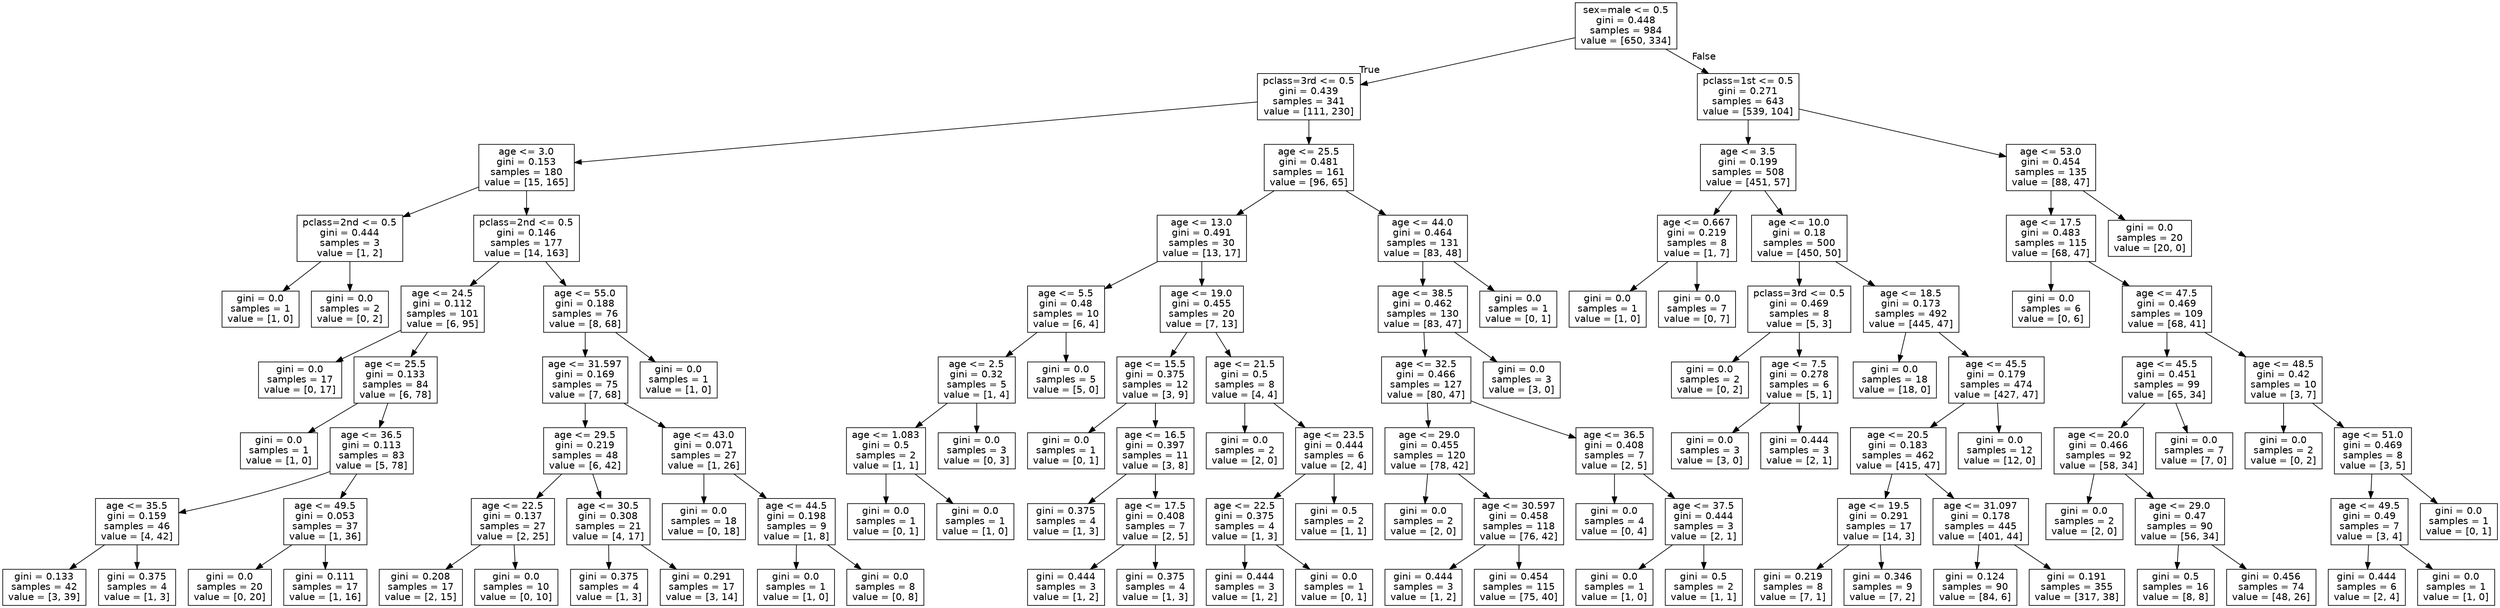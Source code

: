 digraph Tree {
node [shape=box, fontname="helvetica"] ;
edge [fontname="helvetica"] ;
0 [label="sex=male <= 0.5\ngini = 0.448\nsamples = 984\nvalue = [650, 334]"] ;
1 [label="pclass=3rd <= 0.5\ngini = 0.439\nsamples = 341\nvalue = [111, 230]"] ;
0 -> 1 [labeldistance=2.5, labelangle=45, headlabel="True"] ;
2 [label="age <= 3.0\ngini = 0.153\nsamples = 180\nvalue = [15, 165]"] ;
1 -> 2 ;
3 [label="pclass=2nd <= 0.5\ngini = 0.444\nsamples = 3\nvalue = [1, 2]"] ;
2 -> 3 ;
4 [label="gini = 0.0\nsamples = 1\nvalue = [1, 0]"] ;
3 -> 4 ;
5 [label="gini = 0.0\nsamples = 2\nvalue = [0, 2]"] ;
3 -> 5 ;
6 [label="pclass=2nd <= 0.5\ngini = 0.146\nsamples = 177\nvalue = [14, 163]"] ;
2 -> 6 ;
7 [label="age <= 24.5\ngini = 0.112\nsamples = 101\nvalue = [6, 95]"] ;
6 -> 7 ;
8 [label="gini = 0.0\nsamples = 17\nvalue = [0, 17]"] ;
7 -> 8 ;
9 [label="age <= 25.5\ngini = 0.133\nsamples = 84\nvalue = [6, 78]"] ;
7 -> 9 ;
10 [label="gini = 0.0\nsamples = 1\nvalue = [1, 0]"] ;
9 -> 10 ;
11 [label="age <= 36.5\ngini = 0.113\nsamples = 83\nvalue = [5, 78]"] ;
9 -> 11 ;
12 [label="age <= 35.5\ngini = 0.159\nsamples = 46\nvalue = [4, 42]"] ;
11 -> 12 ;
13 [label="gini = 0.133\nsamples = 42\nvalue = [3, 39]"] ;
12 -> 13 ;
14 [label="gini = 0.375\nsamples = 4\nvalue = [1, 3]"] ;
12 -> 14 ;
15 [label="age <= 49.5\ngini = 0.053\nsamples = 37\nvalue = [1, 36]"] ;
11 -> 15 ;
16 [label="gini = 0.0\nsamples = 20\nvalue = [0, 20]"] ;
15 -> 16 ;
17 [label="gini = 0.111\nsamples = 17\nvalue = [1, 16]"] ;
15 -> 17 ;
18 [label="age <= 55.0\ngini = 0.188\nsamples = 76\nvalue = [8, 68]"] ;
6 -> 18 ;
19 [label="age <= 31.597\ngini = 0.169\nsamples = 75\nvalue = [7, 68]"] ;
18 -> 19 ;
20 [label="age <= 29.5\ngini = 0.219\nsamples = 48\nvalue = [6, 42]"] ;
19 -> 20 ;
21 [label="age <= 22.5\ngini = 0.137\nsamples = 27\nvalue = [2, 25]"] ;
20 -> 21 ;
22 [label="gini = 0.208\nsamples = 17\nvalue = [2, 15]"] ;
21 -> 22 ;
23 [label="gini = 0.0\nsamples = 10\nvalue = [0, 10]"] ;
21 -> 23 ;
24 [label="age <= 30.5\ngini = 0.308\nsamples = 21\nvalue = [4, 17]"] ;
20 -> 24 ;
25 [label="gini = 0.375\nsamples = 4\nvalue = [1, 3]"] ;
24 -> 25 ;
26 [label="gini = 0.291\nsamples = 17\nvalue = [3, 14]"] ;
24 -> 26 ;
27 [label="age <= 43.0\ngini = 0.071\nsamples = 27\nvalue = [1, 26]"] ;
19 -> 27 ;
28 [label="gini = 0.0\nsamples = 18\nvalue = [0, 18]"] ;
27 -> 28 ;
29 [label="age <= 44.5\ngini = 0.198\nsamples = 9\nvalue = [1, 8]"] ;
27 -> 29 ;
30 [label="gini = 0.0\nsamples = 1\nvalue = [1, 0]"] ;
29 -> 30 ;
31 [label="gini = 0.0\nsamples = 8\nvalue = [0, 8]"] ;
29 -> 31 ;
32 [label="gini = 0.0\nsamples = 1\nvalue = [1, 0]"] ;
18 -> 32 ;
33 [label="age <= 25.5\ngini = 0.481\nsamples = 161\nvalue = [96, 65]"] ;
1 -> 33 ;
34 [label="age <= 13.0\ngini = 0.491\nsamples = 30\nvalue = [13, 17]"] ;
33 -> 34 ;
35 [label="age <= 5.5\ngini = 0.48\nsamples = 10\nvalue = [6, 4]"] ;
34 -> 35 ;
36 [label="age <= 2.5\ngini = 0.32\nsamples = 5\nvalue = [1, 4]"] ;
35 -> 36 ;
37 [label="age <= 1.083\ngini = 0.5\nsamples = 2\nvalue = [1, 1]"] ;
36 -> 37 ;
38 [label="gini = 0.0\nsamples = 1\nvalue = [0, 1]"] ;
37 -> 38 ;
39 [label="gini = 0.0\nsamples = 1\nvalue = [1, 0]"] ;
37 -> 39 ;
40 [label="gini = 0.0\nsamples = 3\nvalue = [0, 3]"] ;
36 -> 40 ;
41 [label="gini = 0.0\nsamples = 5\nvalue = [5, 0]"] ;
35 -> 41 ;
42 [label="age <= 19.0\ngini = 0.455\nsamples = 20\nvalue = [7, 13]"] ;
34 -> 42 ;
43 [label="age <= 15.5\ngini = 0.375\nsamples = 12\nvalue = [3, 9]"] ;
42 -> 43 ;
44 [label="gini = 0.0\nsamples = 1\nvalue = [0, 1]"] ;
43 -> 44 ;
45 [label="age <= 16.5\ngini = 0.397\nsamples = 11\nvalue = [3, 8]"] ;
43 -> 45 ;
46 [label="gini = 0.375\nsamples = 4\nvalue = [1, 3]"] ;
45 -> 46 ;
47 [label="age <= 17.5\ngini = 0.408\nsamples = 7\nvalue = [2, 5]"] ;
45 -> 47 ;
48 [label="gini = 0.444\nsamples = 3\nvalue = [1, 2]"] ;
47 -> 48 ;
49 [label="gini = 0.375\nsamples = 4\nvalue = [1, 3]"] ;
47 -> 49 ;
50 [label="age <= 21.5\ngini = 0.5\nsamples = 8\nvalue = [4, 4]"] ;
42 -> 50 ;
51 [label="gini = 0.0\nsamples = 2\nvalue = [2, 0]"] ;
50 -> 51 ;
52 [label="age <= 23.5\ngini = 0.444\nsamples = 6\nvalue = [2, 4]"] ;
50 -> 52 ;
53 [label="age <= 22.5\ngini = 0.375\nsamples = 4\nvalue = [1, 3]"] ;
52 -> 53 ;
54 [label="gini = 0.444\nsamples = 3\nvalue = [1, 2]"] ;
53 -> 54 ;
55 [label="gini = 0.0\nsamples = 1\nvalue = [0, 1]"] ;
53 -> 55 ;
56 [label="gini = 0.5\nsamples = 2\nvalue = [1, 1]"] ;
52 -> 56 ;
57 [label="age <= 44.0\ngini = 0.464\nsamples = 131\nvalue = [83, 48]"] ;
33 -> 57 ;
58 [label="age <= 38.5\ngini = 0.462\nsamples = 130\nvalue = [83, 47]"] ;
57 -> 58 ;
59 [label="age <= 32.5\ngini = 0.466\nsamples = 127\nvalue = [80, 47]"] ;
58 -> 59 ;
60 [label="age <= 29.0\ngini = 0.455\nsamples = 120\nvalue = [78, 42]"] ;
59 -> 60 ;
61 [label="gini = 0.0\nsamples = 2\nvalue = [2, 0]"] ;
60 -> 61 ;
62 [label="age <= 30.597\ngini = 0.458\nsamples = 118\nvalue = [76, 42]"] ;
60 -> 62 ;
63 [label="gini = 0.444\nsamples = 3\nvalue = [1, 2]"] ;
62 -> 63 ;
64 [label="gini = 0.454\nsamples = 115\nvalue = [75, 40]"] ;
62 -> 64 ;
65 [label="age <= 36.5\ngini = 0.408\nsamples = 7\nvalue = [2, 5]"] ;
59 -> 65 ;
66 [label="gini = 0.0\nsamples = 4\nvalue = [0, 4]"] ;
65 -> 66 ;
67 [label="age <= 37.5\ngini = 0.444\nsamples = 3\nvalue = [2, 1]"] ;
65 -> 67 ;
68 [label="gini = 0.0\nsamples = 1\nvalue = [1, 0]"] ;
67 -> 68 ;
69 [label="gini = 0.5\nsamples = 2\nvalue = [1, 1]"] ;
67 -> 69 ;
70 [label="gini = 0.0\nsamples = 3\nvalue = [3, 0]"] ;
58 -> 70 ;
71 [label="gini = 0.0\nsamples = 1\nvalue = [0, 1]"] ;
57 -> 71 ;
72 [label="pclass=1st <= 0.5\ngini = 0.271\nsamples = 643\nvalue = [539, 104]"] ;
0 -> 72 [labeldistance=2.5, labelangle=-45, headlabel="False"] ;
73 [label="age <= 3.5\ngini = 0.199\nsamples = 508\nvalue = [451, 57]"] ;
72 -> 73 ;
74 [label="age <= 0.667\ngini = 0.219\nsamples = 8\nvalue = [1, 7]"] ;
73 -> 74 ;
75 [label="gini = 0.0\nsamples = 1\nvalue = [1, 0]"] ;
74 -> 75 ;
76 [label="gini = 0.0\nsamples = 7\nvalue = [0, 7]"] ;
74 -> 76 ;
77 [label="age <= 10.0\ngini = 0.18\nsamples = 500\nvalue = [450, 50]"] ;
73 -> 77 ;
78 [label="pclass=3rd <= 0.5\ngini = 0.469\nsamples = 8\nvalue = [5, 3]"] ;
77 -> 78 ;
79 [label="gini = 0.0\nsamples = 2\nvalue = [0, 2]"] ;
78 -> 79 ;
80 [label="age <= 7.5\ngini = 0.278\nsamples = 6\nvalue = [5, 1]"] ;
78 -> 80 ;
81 [label="gini = 0.0\nsamples = 3\nvalue = [3, 0]"] ;
80 -> 81 ;
82 [label="gini = 0.444\nsamples = 3\nvalue = [2, 1]"] ;
80 -> 82 ;
83 [label="age <= 18.5\ngini = 0.173\nsamples = 492\nvalue = [445, 47]"] ;
77 -> 83 ;
84 [label="gini = 0.0\nsamples = 18\nvalue = [18, 0]"] ;
83 -> 84 ;
85 [label="age <= 45.5\ngini = 0.179\nsamples = 474\nvalue = [427, 47]"] ;
83 -> 85 ;
86 [label="age <= 20.5\ngini = 0.183\nsamples = 462\nvalue = [415, 47]"] ;
85 -> 86 ;
87 [label="age <= 19.5\ngini = 0.291\nsamples = 17\nvalue = [14, 3]"] ;
86 -> 87 ;
88 [label="gini = 0.219\nsamples = 8\nvalue = [7, 1]"] ;
87 -> 88 ;
89 [label="gini = 0.346\nsamples = 9\nvalue = [7, 2]"] ;
87 -> 89 ;
90 [label="age <= 31.097\ngini = 0.178\nsamples = 445\nvalue = [401, 44]"] ;
86 -> 90 ;
91 [label="gini = 0.124\nsamples = 90\nvalue = [84, 6]"] ;
90 -> 91 ;
92 [label="gini = 0.191\nsamples = 355\nvalue = [317, 38]"] ;
90 -> 92 ;
93 [label="gini = 0.0\nsamples = 12\nvalue = [12, 0]"] ;
85 -> 93 ;
94 [label="age <= 53.0\ngini = 0.454\nsamples = 135\nvalue = [88, 47]"] ;
72 -> 94 ;
95 [label="age <= 17.5\ngini = 0.483\nsamples = 115\nvalue = [68, 47]"] ;
94 -> 95 ;
96 [label="gini = 0.0\nsamples = 6\nvalue = [0, 6]"] ;
95 -> 96 ;
97 [label="age <= 47.5\ngini = 0.469\nsamples = 109\nvalue = [68, 41]"] ;
95 -> 97 ;
98 [label="age <= 45.5\ngini = 0.451\nsamples = 99\nvalue = [65, 34]"] ;
97 -> 98 ;
99 [label="age <= 20.0\ngini = 0.466\nsamples = 92\nvalue = [58, 34]"] ;
98 -> 99 ;
100 [label="gini = 0.0\nsamples = 2\nvalue = [2, 0]"] ;
99 -> 100 ;
101 [label="age <= 29.0\ngini = 0.47\nsamples = 90\nvalue = [56, 34]"] ;
99 -> 101 ;
102 [label="gini = 0.5\nsamples = 16\nvalue = [8, 8]"] ;
101 -> 102 ;
103 [label="gini = 0.456\nsamples = 74\nvalue = [48, 26]"] ;
101 -> 103 ;
104 [label="gini = 0.0\nsamples = 7\nvalue = [7, 0]"] ;
98 -> 104 ;
105 [label="age <= 48.5\ngini = 0.42\nsamples = 10\nvalue = [3, 7]"] ;
97 -> 105 ;
106 [label="gini = 0.0\nsamples = 2\nvalue = [0, 2]"] ;
105 -> 106 ;
107 [label="age <= 51.0\ngini = 0.469\nsamples = 8\nvalue = [3, 5]"] ;
105 -> 107 ;
108 [label="age <= 49.5\ngini = 0.49\nsamples = 7\nvalue = [3, 4]"] ;
107 -> 108 ;
109 [label="gini = 0.444\nsamples = 6\nvalue = [2, 4]"] ;
108 -> 109 ;
110 [label="gini = 0.0\nsamples = 1\nvalue = [1, 0]"] ;
108 -> 110 ;
111 [label="gini = 0.0\nsamples = 1\nvalue = [0, 1]"] ;
107 -> 111 ;
112 [label="gini = 0.0\nsamples = 20\nvalue = [20, 0]"] ;
94 -> 112 ;
}